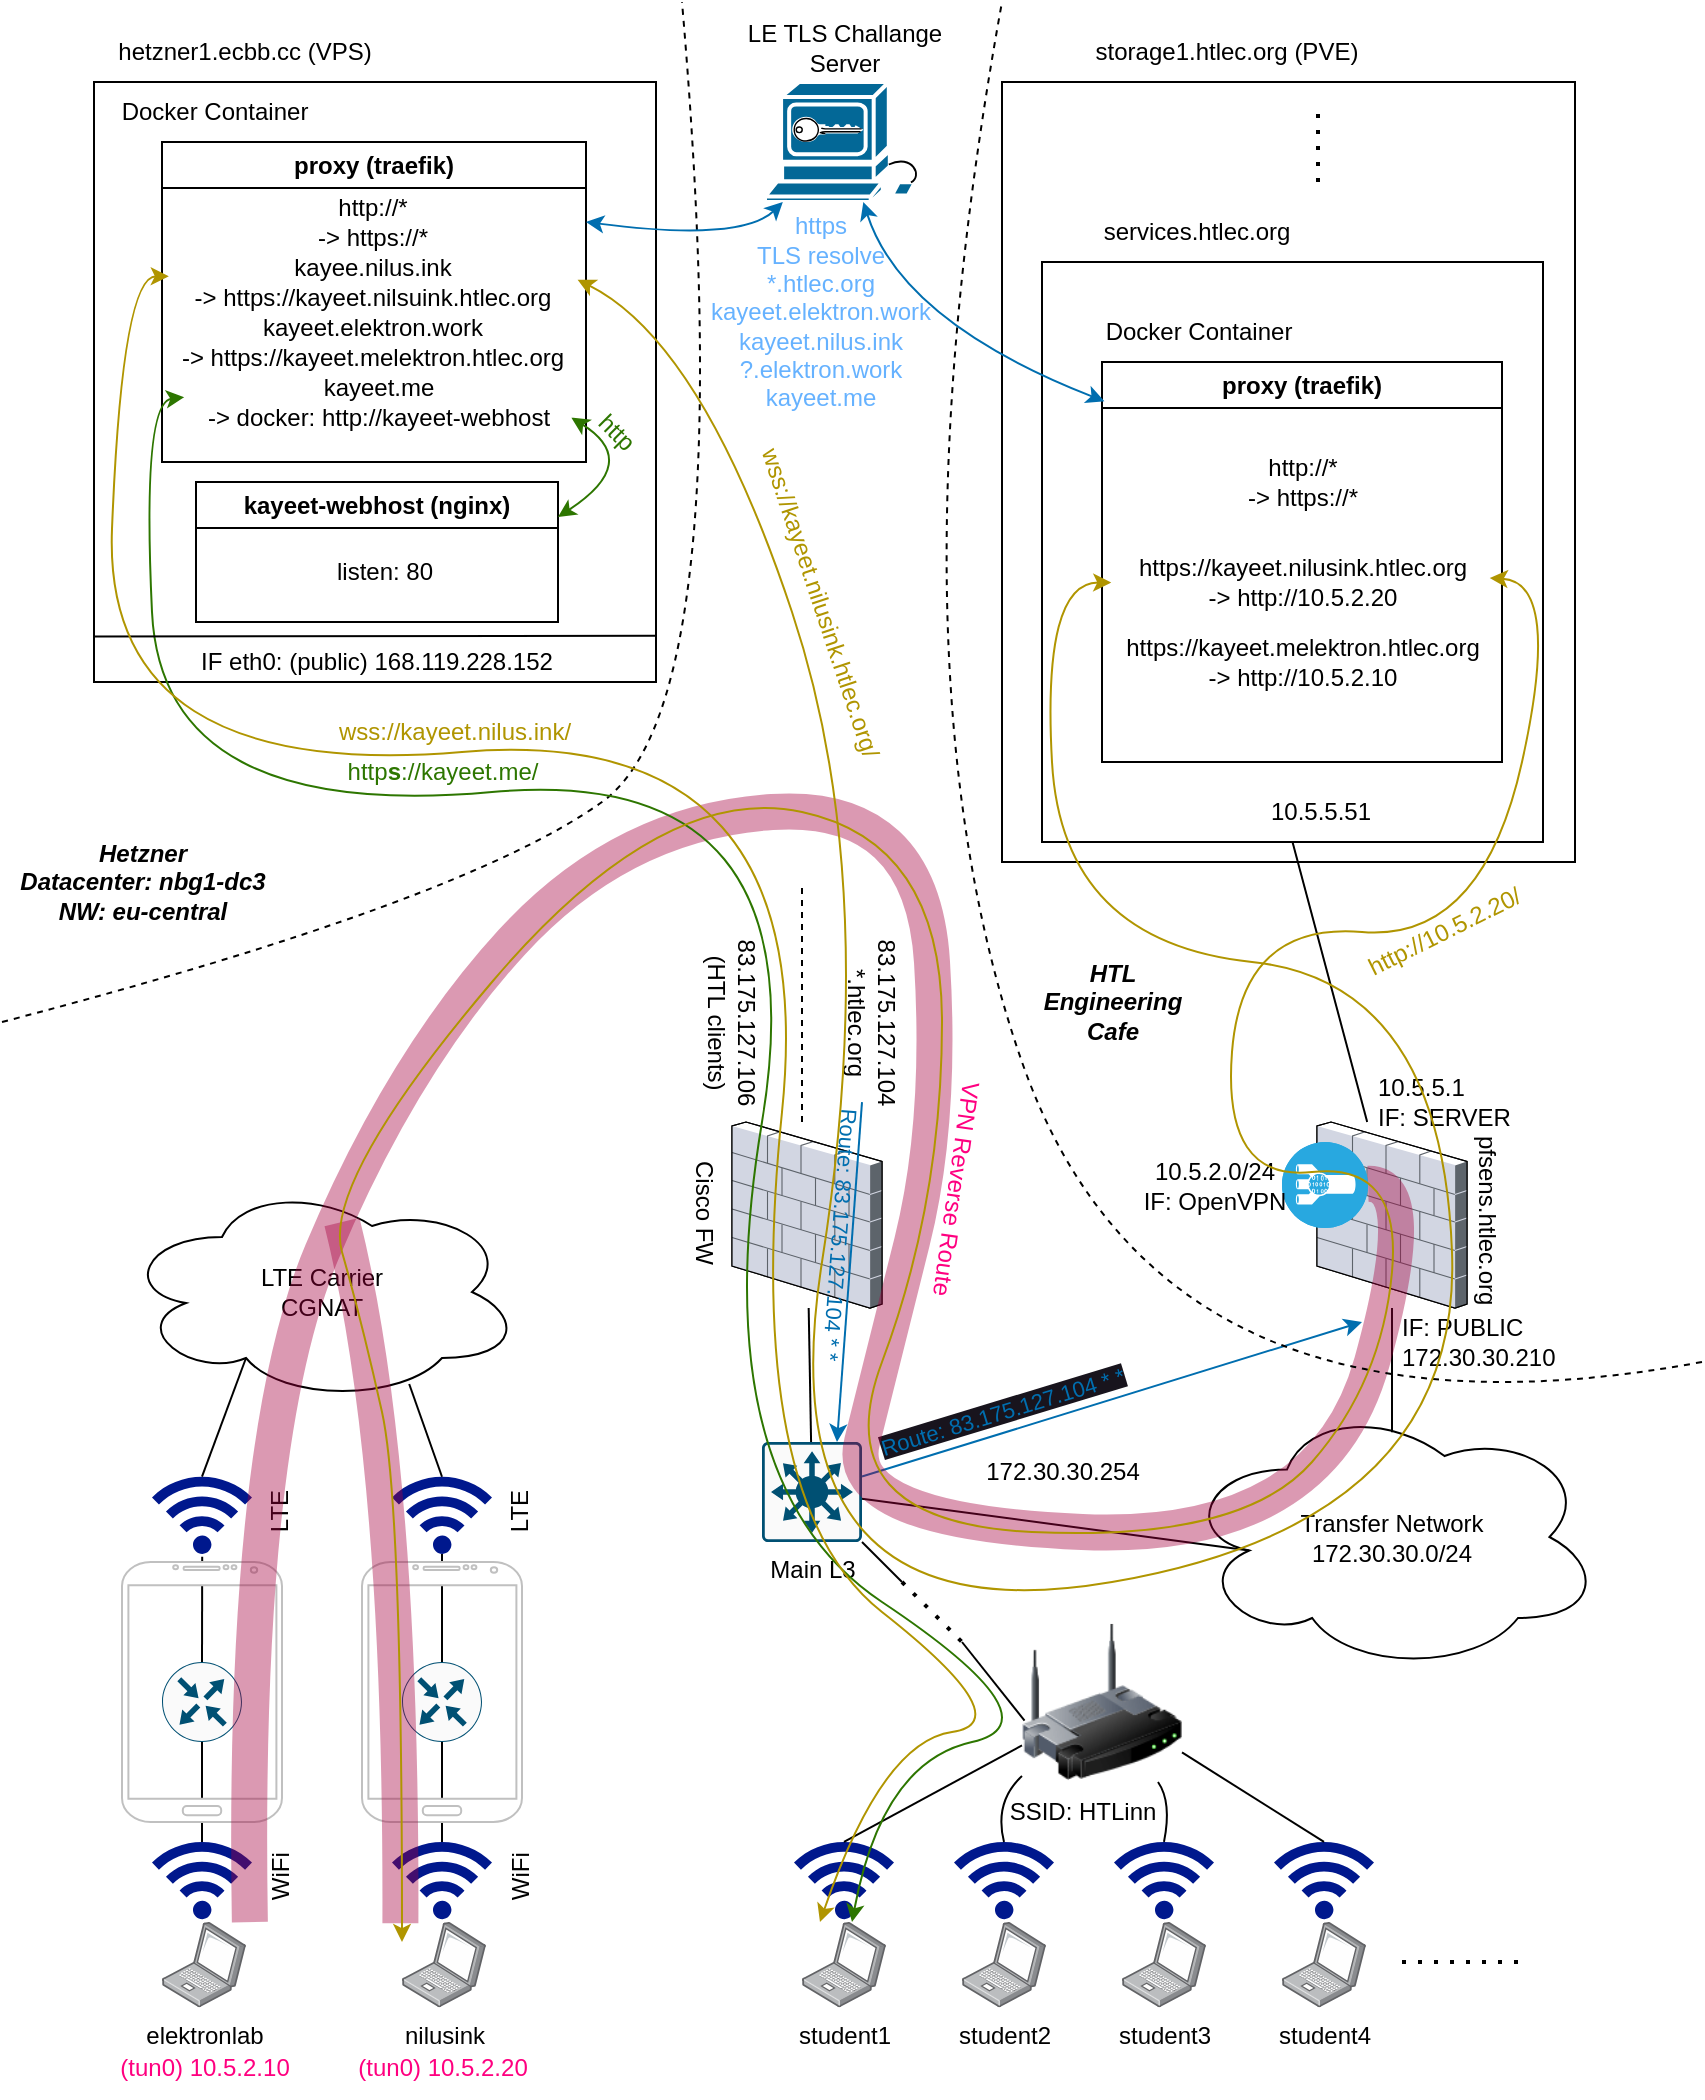 <mxfile version="24.2.5" type="device">
  <diagram name="Page-1" id="OReZ9tJOHdiUHSILIBYm">
    <mxGraphModel dx="1195" dy="729" grid="1" gridSize="10" guides="1" tooltips="1" connect="1" arrows="1" fold="1" page="1" pageScale="1" pageWidth="850" pageHeight="1100" math="0" shadow="0">
      <root>
        <mxCell id="0" />
        <mxCell id="1" parent="0" />
        <mxCell id="7sgzOivnoeWW8wCpebLW-49" value="SSID: HTLinn" style="text;html=1;align=center;verticalAlign=middle;resizable=0;points=[];autosize=1;strokeColor=none;fillColor=none;" vertex="1" parent="1">
          <mxGeometry x="490" y="890" width="100" height="30" as="geometry" />
        </mxCell>
        <mxCell id="7sgzOivnoeWW8wCpebLW-27" value="" style="endArrow=none;html=1;rounded=0;entryX=0;entryY=0.5;entryDx=0;entryDy=0;entryPerimeter=0;exitX=0.5;exitY=0;exitDx=0;exitDy=0;exitPerimeter=0;" edge="1" parent="1" source="7sgzOivnoeWW8wCpebLW-17" target="7sgzOivnoeWW8wCpebLW-23">
          <mxGeometry width="50" height="50" relative="1" as="geometry">
            <mxPoint x="120" y="820" as="sourcePoint" />
            <mxPoint x="170" y="770" as="targetPoint" />
          </mxGeometry>
        </mxCell>
        <mxCell id="7sgzOivnoeWW8wCpebLW-26" value="" style="endArrow=none;html=1;rounded=0;entryX=-0.032;entryY=0.502;entryDx=0;entryDy=0;entryPerimeter=0;exitX=0.5;exitY=0;exitDx=0;exitDy=0;exitPerimeter=0;" edge="1" parent="1" source="7sgzOivnoeWW8wCpebLW-7" target="7sgzOivnoeWW8wCpebLW-22">
          <mxGeometry width="50" height="50" relative="1" as="geometry">
            <mxPoint x="120" y="820" as="sourcePoint" />
            <mxPoint x="170" y="770" as="targetPoint" />
          </mxGeometry>
        </mxCell>
        <mxCell id="7sgzOivnoeWW8wCpebLW-1" value="elektronlab" style="image;points=[];aspect=fixed;html=1;align=center;shadow=0;dashed=0;image=img/lib/allied_telesis/computer_and_terminals/Laptop.svg;" vertex="1" parent="1">
          <mxGeometry x="80" y="960" width="42" height="42.6" as="geometry" />
        </mxCell>
        <mxCell id="7sgzOivnoeWW8wCpebLW-2" value="nilusink" style="image;points=[];aspect=fixed;html=1;align=center;shadow=0;dashed=0;image=img/lib/allied_telesis/computer_and_terminals/Laptop.svg;" vertex="1" parent="1">
          <mxGeometry x="200" y="960" width="42" height="42.6" as="geometry" />
        </mxCell>
        <mxCell id="7sgzOivnoeWW8wCpebLW-8" value="WiFi" style="sketch=0;aspect=fixed;pointerEvents=1;shadow=0;dashed=0;html=1;strokeColor=none;labelPosition=center;verticalLabelPosition=bottom;verticalAlign=top;align=center;fillColor=#00188D;shape=mxgraph.mscae.enterprise.wireless_connection;rotation=-90;" vertex="1" parent="1">
          <mxGeometry x="79" y="912.6" width="42" height="50" as="geometry" />
        </mxCell>
        <mxCell id="7sgzOivnoeWW8wCpebLW-14" value="WiFi" style="sketch=0;aspect=fixed;pointerEvents=1;shadow=0;dashed=0;html=1;strokeColor=none;labelPosition=center;verticalLabelPosition=bottom;verticalAlign=top;align=center;fillColor=#00188D;shape=mxgraph.mscae.enterprise.wireless_connection;rotation=-90;" vertex="1" parent="1">
          <mxGeometry x="199" y="912.6" width="42" height="50" as="geometry" />
        </mxCell>
        <mxCell id="7sgzOivnoeWW8wCpebLW-15" value="" style="endArrow=none;html=1;rounded=0;entryX=0.5;entryY=1;entryDx=0;entryDy=0;entryPerimeter=0;exitX=0.92;exitY=0.5;exitDx=0;exitDy=0;exitPerimeter=0;" edge="1" parent="1" source="7sgzOivnoeWW8wCpebLW-8" target="7sgzOivnoeWW8wCpebLW-7">
          <mxGeometry width="50" height="50" relative="1" as="geometry">
            <mxPoint x="170" y="950" as="sourcePoint" />
            <mxPoint x="220" y="900" as="targetPoint" />
          </mxGeometry>
        </mxCell>
        <mxCell id="7sgzOivnoeWW8wCpebLW-6" value="" style="verticalLabelPosition=bottom;verticalAlign=top;html=1;shadow=0;dashed=0;strokeWidth=1;shape=mxgraph.android.phone2;strokeColor=#c0c0c0;" vertex="1" parent="1">
          <mxGeometry x="60" y="780" width="80" height="130" as="geometry" />
        </mxCell>
        <mxCell id="7sgzOivnoeWW8wCpebLW-7" value="" style="sketch=0;points=[[0.5,0,0],[1,0.5,0],[0.5,1,0],[0,0.5,0],[0.145,0.145,0],[0.856,0.145,0],[0.855,0.856,0],[0.145,0.855,0]];verticalLabelPosition=bottom;html=1;verticalAlign=top;aspect=fixed;align=center;pointerEvents=1;shape=mxgraph.cisco19.rect;prIcon=router;fillColor=#FAFAFA;strokeColor=#005073;" vertex="1" parent="1">
          <mxGeometry x="80" y="830" width="40" height="40" as="geometry" />
        </mxCell>
        <mxCell id="7sgzOivnoeWW8wCpebLW-18" value="" style="endArrow=none;html=1;rounded=0;entryX=0.5;entryY=1;entryDx=0;entryDy=0;entryPerimeter=0;exitX=0.92;exitY=0.5;exitDx=0;exitDy=0;exitPerimeter=0;" edge="1" parent="1" source="7sgzOivnoeWW8wCpebLW-14" target="7sgzOivnoeWW8wCpebLW-17">
          <mxGeometry width="50" height="50" relative="1" as="geometry">
            <mxPoint x="140" y="920" as="sourcePoint" />
            <mxPoint x="190" y="870" as="targetPoint" />
          </mxGeometry>
        </mxCell>
        <mxCell id="7sgzOivnoeWW8wCpebLW-16" value="" style="verticalLabelPosition=bottom;verticalAlign=top;html=1;shadow=0;dashed=0;strokeWidth=1;shape=mxgraph.android.phone2;strokeColor=#c0c0c0;" vertex="1" parent="1">
          <mxGeometry x="180" y="780" width="80" height="130" as="geometry" />
        </mxCell>
        <mxCell id="7sgzOivnoeWW8wCpebLW-17" value="" style="sketch=0;points=[[0.5,0,0],[1,0.5,0],[0.5,1,0],[0,0.5,0],[0.145,0.145,0],[0.856,0.145,0],[0.855,0.856,0],[0.145,0.855,0]];verticalLabelPosition=bottom;html=1;verticalAlign=top;aspect=fixed;align=center;pointerEvents=1;shape=mxgraph.cisco19.rect;prIcon=router;fillColor=#FAFAFA;strokeColor=#005073;" vertex="1" parent="1">
          <mxGeometry x="200" y="830" width="40" height="40" as="geometry" />
        </mxCell>
        <mxCell id="7sgzOivnoeWW8wCpebLW-19" value="LTE Carrier&lt;div&gt;CGNAT&lt;/div&gt;" style="ellipse;shape=cloud;whiteSpace=wrap;html=1;" vertex="1" parent="1">
          <mxGeometry x="60" y="590" width="200" height="110" as="geometry" />
        </mxCell>
        <mxCell id="7sgzOivnoeWW8wCpebLW-22" value="LTE" style="sketch=0;aspect=fixed;pointerEvents=1;shadow=0;dashed=0;html=1;strokeColor=none;labelPosition=center;verticalLabelPosition=bottom;verticalAlign=top;align=center;fillColor=#00188D;shape=mxgraph.mscae.enterprise.wireless_connection;rotation=-90;" vertex="1" parent="1">
          <mxGeometry x="79" y="730" width="42" height="50" as="geometry" />
        </mxCell>
        <mxCell id="7sgzOivnoeWW8wCpebLW-23" value="LTE" style="sketch=0;aspect=fixed;pointerEvents=1;shadow=0;dashed=0;html=1;strokeColor=none;labelPosition=center;verticalLabelPosition=bottom;verticalAlign=top;align=center;fillColor=#00188D;shape=mxgraph.mscae.enterprise.wireless_connection;rotation=-90;" vertex="1" parent="1">
          <mxGeometry x="199" y="730" width="42" height="50" as="geometry" />
        </mxCell>
        <mxCell id="7sgzOivnoeWW8wCpebLW-24" value="" style="endArrow=none;html=1;rounded=0;exitX=0.92;exitY=0.5;exitDx=0;exitDy=0;exitPerimeter=0;entryX=0.31;entryY=0.8;entryDx=0;entryDy=0;entryPerimeter=0;" edge="1" parent="1" source="7sgzOivnoeWW8wCpebLW-22" target="7sgzOivnoeWW8wCpebLW-19">
          <mxGeometry width="50" height="50" relative="1" as="geometry">
            <mxPoint x="150" y="680" as="sourcePoint" />
            <mxPoint x="200" y="630" as="targetPoint" />
          </mxGeometry>
        </mxCell>
        <mxCell id="7sgzOivnoeWW8wCpebLW-25" value="" style="endArrow=none;html=1;rounded=0;entryX=0.92;entryY=0.5;entryDx=0;entryDy=0;entryPerimeter=0;exitX=0.718;exitY=0.918;exitDx=0;exitDy=0;exitPerimeter=0;" edge="1" parent="1" source="7sgzOivnoeWW8wCpebLW-19" target="7sgzOivnoeWW8wCpebLW-23">
          <mxGeometry width="50" height="50" relative="1" as="geometry">
            <mxPoint x="150" y="680" as="sourcePoint" />
            <mxPoint x="200" y="630" as="targetPoint" />
          </mxGeometry>
        </mxCell>
        <mxCell id="7sgzOivnoeWW8wCpebLW-28" value="student1" style="image;points=[];aspect=fixed;html=1;align=center;shadow=0;dashed=0;image=img/lib/allied_telesis/computer_and_terminals/Laptop.svg;" vertex="1" parent="1">
          <mxGeometry x="400" y="960" width="42" height="42.6" as="geometry" />
        </mxCell>
        <mxCell id="7sgzOivnoeWW8wCpebLW-29" value="student2" style="image;points=[];aspect=fixed;html=1;align=center;shadow=0;dashed=0;image=img/lib/allied_telesis/computer_and_terminals/Laptop.svg;" vertex="1" parent="1">
          <mxGeometry x="480" y="960" width="42" height="42.6" as="geometry" />
        </mxCell>
        <mxCell id="7sgzOivnoeWW8wCpebLW-30" value="student3" style="image;points=[];aspect=fixed;html=1;align=center;shadow=0;dashed=0;image=img/lib/allied_telesis/computer_and_terminals/Laptop.svg;" vertex="1" parent="1">
          <mxGeometry x="560" y="960" width="42" height="42.6" as="geometry" />
        </mxCell>
        <mxCell id="7sgzOivnoeWW8wCpebLW-31" value="student4" style="image;points=[];aspect=fixed;html=1;align=center;shadow=0;dashed=0;image=img/lib/allied_telesis/computer_and_terminals/Laptop.svg;" vertex="1" parent="1">
          <mxGeometry x="640" y="960" width="42" height="42.6" as="geometry" />
        </mxCell>
        <mxCell id="7sgzOivnoeWW8wCpebLW-32" value="" style="endArrow=none;dashed=1;html=1;dashPattern=1 3;strokeWidth=2;rounded=0;" edge="1" parent="1">
          <mxGeometry width="50" height="50" relative="1" as="geometry">
            <mxPoint x="700" y="980" as="sourcePoint" />
            <mxPoint x="760" y="980" as="targetPoint" />
          </mxGeometry>
        </mxCell>
        <mxCell id="7sgzOivnoeWW8wCpebLW-34" value="Main L3" style="sketch=0;points=[[0.015,0.015,0],[0.985,0.015,0],[0.985,0.985,0],[0.015,0.985,0],[0.25,0,0],[0.5,0,0],[0.75,0,0],[1,0.25,0],[1,0.5,0],[1,0.75,0],[0.75,1,0],[0.5,1,0],[0.25,1,0],[0,0.75,0],[0,0.5,0],[0,0.25,0]];verticalLabelPosition=bottom;html=1;verticalAlign=top;aspect=fixed;align=center;pointerEvents=1;shape=mxgraph.cisco19.rect;prIcon=l3_switch;fillColor=#FAFAFA;strokeColor=#005073;" vertex="1" parent="1">
          <mxGeometry x="380" y="720" width="50" height="50" as="geometry" />
        </mxCell>
        <mxCell id="7sgzOivnoeWW8wCpebLW-36" value="" style="image;html=1;image=img/lib/clip_art/networking/Wireless_Router_128x128.png" vertex="1" parent="1">
          <mxGeometry x="510" y="810" width="80" height="80" as="geometry" />
        </mxCell>
        <mxCell id="7sgzOivnoeWW8wCpebLW-40" value="" style="sketch=0;aspect=fixed;pointerEvents=1;shadow=0;dashed=0;html=1;strokeColor=none;labelPosition=center;verticalLabelPosition=bottom;verticalAlign=top;align=center;fillColor=#00188D;shape=mxgraph.mscae.enterprise.wireless_connection;rotation=-90;" vertex="1" parent="1">
          <mxGeometry x="400" y="912.6" width="42" height="50" as="geometry" />
        </mxCell>
        <mxCell id="7sgzOivnoeWW8wCpebLW-41" value="" style="sketch=0;aspect=fixed;pointerEvents=1;shadow=0;dashed=0;html=1;strokeColor=none;labelPosition=center;verticalLabelPosition=bottom;verticalAlign=top;align=center;fillColor=#00188D;shape=mxgraph.mscae.enterprise.wireless_connection;rotation=-90;" vertex="1" parent="1">
          <mxGeometry x="480" y="912.6" width="42" height="50" as="geometry" />
        </mxCell>
        <mxCell id="7sgzOivnoeWW8wCpebLW-42" value="" style="sketch=0;aspect=fixed;pointerEvents=1;shadow=0;dashed=0;html=1;strokeColor=none;labelPosition=center;verticalLabelPosition=bottom;verticalAlign=top;align=center;fillColor=#00188D;shape=mxgraph.mscae.enterprise.wireless_connection;rotation=-90;" vertex="1" parent="1">
          <mxGeometry x="560" y="912.6" width="42" height="50" as="geometry" />
        </mxCell>
        <mxCell id="7sgzOivnoeWW8wCpebLW-43" value="" style="sketch=0;aspect=fixed;pointerEvents=1;shadow=0;dashed=0;html=1;strokeColor=none;labelPosition=center;verticalLabelPosition=bottom;verticalAlign=top;align=center;fillColor=#00188D;shape=mxgraph.mscae.enterprise.wireless_connection;rotation=-90;" vertex="1" parent="1">
          <mxGeometry x="640" y="912.6" width="42" height="50" as="geometry" />
        </mxCell>
        <mxCell id="7sgzOivnoeWW8wCpebLW-45" value="" style="endArrow=none;html=1;rounded=0;exitX=0.92;exitY=0.5;exitDx=0;exitDy=0;exitPerimeter=0;" edge="1" parent="1" source="7sgzOivnoeWW8wCpebLW-40" target="7sgzOivnoeWW8wCpebLW-36">
          <mxGeometry width="50" height="50" relative="1" as="geometry">
            <mxPoint x="510" y="930" as="sourcePoint" />
            <mxPoint x="560" y="880" as="targetPoint" />
          </mxGeometry>
        </mxCell>
        <mxCell id="7sgzOivnoeWW8wCpebLW-46" value="" style="endArrow=none;html=1;rounded=0;exitX=0.92;exitY=0.5;exitDx=0;exitDy=0;exitPerimeter=0;curved=1;" edge="1" parent="1" source="7sgzOivnoeWW8wCpebLW-41" target="7sgzOivnoeWW8wCpebLW-36">
          <mxGeometry width="50" height="50" relative="1" as="geometry">
            <mxPoint x="510" y="930" as="sourcePoint" />
            <mxPoint x="560" y="880" as="targetPoint" />
            <Array as="points">
              <mxPoint x="496" y="900" />
            </Array>
          </mxGeometry>
        </mxCell>
        <mxCell id="7sgzOivnoeWW8wCpebLW-47" value="" style="endArrow=none;html=1;rounded=0;exitX=0.92;exitY=0.5;exitDx=0;exitDy=0;exitPerimeter=0;curved=1;" edge="1" parent="1" source="7sgzOivnoeWW8wCpebLW-42" target="7sgzOivnoeWW8wCpebLW-36">
          <mxGeometry width="50" height="50" relative="1" as="geometry">
            <mxPoint x="510" y="930" as="sourcePoint" />
            <mxPoint x="560" y="880" as="targetPoint" />
            <Array as="points">
              <mxPoint x="585" y="900" />
            </Array>
          </mxGeometry>
        </mxCell>
        <mxCell id="7sgzOivnoeWW8wCpebLW-48" value="" style="endArrow=none;html=1;rounded=0;exitX=0.92;exitY=0.5;exitDx=0;exitDy=0;exitPerimeter=0;" edge="1" parent="1" source="7sgzOivnoeWW8wCpebLW-43" target="7sgzOivnoeWW8wCpebLW-36">
          <mxGeometry width="50" height="50" relative="1" as="geometry">
            <mxPoint x="510" y="930" as="sourcePoint" />
            <mxPoint x="560" y="880" as="targetPoint" />
          </mxGeometry>
        </mxCell>
        <mxCell id="7sgzOivnoeWW8wCpebLW-51" value="" style="verticalLabelPosition=bottom;sketch=0;aspect=fixed;html=1;verticalAlign=top;strokeColor=none;align=center;outlineConnect=0;shape=mxgraph.citrix.firewall;" vertex="1" parent="1">
          <mxGeometry x="365" y="560" width="75" height="93" as="geometry" />
        </mxCell>
        <mxCell id="7sgzOivnoeWW8wCpebLW-52" value="Transfer Network&lt;div&gt;172.30.30.0/24&lt;/div&gt;" style="ellipse;shape=cloud;whiteSpace=wrap;html=1;" vertex="1" parent="1">
          <mxGeometry x="590" y="700" width="210" height="135" as="geometry" />
        </mxCell>
        <mxCell id="7sgzOivnoeWW8wCpebLW-56" value="" style="endArrow=none;html=1;rounded=0;" edge="1" parent="1" source="7sgzOivnoeWW8wCpebLW-51" target="7sgzOivnoeWW8wCpebLW-34">
          <mxGeometry width="50" height="50" relative="1" as="geometry">
            <mxPoint x="430" y="800" as="sourcePoint" />
            <mxPoint x="480" y="750" as="targetPoint" />
          </mxGeometry>
        </mxCell>
        <mxCell id="7sgzOivnoeWW8wCpebLW-57" value="" style="endArrow=none;html=1;rounded=0;exitX=0.16;exitY=0.55;exitDx=0;exitDy=0;exitPerimeter=0;" edge="1" parent="1" source="7sgzOivnoeWW8wCpebLW-52" target="7sgzOivnoeWW8wCpebLW-34">
          <mxGeometry width="50" height="50" relative="1" as="geometry">
            <mxPoint x="430" y="800" as="sourcePoint" />
            <mxPoint x="480" y="750" as="targetPoint" />
          </mxGeometry>
        </mxCell>
        <mxCell id="7sgzOivnoeWW8wCpebLW-58" value="pfsens.htlec.org" style="verticalLabelPosition=middle;sketch=0;aspect=fixed;html=1;verticalAlign=top;strokeColor=none;align=left;outlineConnect=0;shape=mxgraph.citrix.firewall;labelPosition=right;textDirection=vertical-rl;" vertex="1" parent="1">
          <mxGeometry x="657.5" y="560" width="75" height="93" as="geometry" />
        </mxCell>
        <mxCell id="7sgzOivnoeWW8wCpebLW-59" value="" style="endArrow=none;html=1;rounded=0;exitX=0.5;exitY=0.112;exitDx=0;exitDy=0;exitPerimeter=0;" edge="1" parent="1" source="7sgzOivnoeWW8wCpebLW-52" target="7sgzOivnoeWW8wCpebLW-58">
          <mxGeometry width="50" height="50" relative="1" as="geometry">
            <mxPoint x="540" y="680" as="sourcePoint" />
            <mxPoint x="590" y="630" as="targetPoint" />
          </mxGeometry>
        </mxCell>
        <mxCell id="7sgzOivnoeWW8wCpebLW-61" value="172.30.30.254" style="text;html=1;align=center;verticalAlign=middle;resizable=0;points=[];autosize=1;strokeColor=none;fillColor=none;" vertex="1" parent="1">
          <mxGeometry x="480" y="720" width="100" height="30" as="geometry" />
        </mxCell>
        <mxCell id="7sgzOivnoeWW8wCpebLW-62" value="" style="endArrow=none;html=1;rounded=0;" edge="1" parent="1" target="7sgzOivnoeWW8wCpebLW-34">
          <mxGeometry width="50" height="50" relative="1" as="geometry">
            <mxPoint x="450" y="790" as="sourcePoint" />
            <mxPoint x="570" y="690" as="targetPoint" />
          </mxGeometry>
        </mxCell>
        <mxCell id="7sgzOivnoeWW8wCpebLW-63" value="" style="endArrow=none;dashed=1;html=1;dashPattern=1 3;strokeWidth=2;rounded=0;" edge="1" parent="1">
          <mxGeometry width="50" height="50" relative="1" as="geometry">
            <mxPoint x="450" y="790" as="sourcePoint" />
            <mxPoint x="480" y="820" as="targetPoint" />
          </mxGeometry>
        </mxCell>
        <mxCell id="7sgzOivnoeWW8wCpebLW-64" value="" style="endArrow=none;html=1;rounded=0;exitX=0.016;exitY=0.616;exitDx=0;exitDy=0;exitPerimeter=0;" edge="1" parent="1" source="7sgzOivnoeWW8wCpebLW-36">
          <mxGeometry width="50" height="50" relative="1" as="geometry">
            <mxPoint x="500" y="810" as="sourcePoint" />
            <mxPoint x="480" y="820" as="targetPoint" />
          </mxGeometry>
        </mxCell>
        <mxCell id="7sgzOivnoeWW8wCpebLW-66" value="Cisco FW" style="text;html=1;align=center;verticalAlign=middle;resizable=0;points=[];autosize=1;strokeColor=none;fillColor=none;rotation=90;" vertex="1" parent="1">
          <mxGeometry x="311" y="590" width="80" height="30" as="geometry" />
        </mxCell>
        <mxCell id="7sgzOivnoeWW8wCpebLW-67" value="83.175.127.106&lt;div&gt;(HTL clients)&lt;/div&gt;" style="text;html=1;align=center;verticalAlign=middle;resizable=0;points=[];autosize=1;strokeColor=none;fillColor=none;rotation=90;" vertex="1" parent="1">
          <mxGeometry x="310" y="490" width="110" height="40" as="geometry" />
        </mxCell>
        <mxCell id="7sgzOivnoeWW8wCpebLW-69" value="&lt;span style=&quot;text-align: left; text-wrap: wrap;&quot;&gt;83.175.127.104&lt;/span&gt;&lt;div&gt;&lt;span style=&quot;text-align: left; text-wrap: wrap;&quot;&gt;*.htlec.org&lt;/span&gt;&lt;/div&gt;" style="text;html=1;align=center;verticalAlign=middle;resizable=0;points=[];autosize=1;strokeColor=none;fillColor=none;rotation=90;" vertex="1" parent="1">
          <mxGeometry x="380" y="490" width="110" height="40" as="geometry" />
        </mxCell>
        <mxCell id="7sgzOivnoeWW8wCpebLW-72" value="&lt;span style=&quot;font-size: 11px; background-color: rgb(24, 20, 29);&quot;&gt;Route: 83.175.127.104 * *&lt;/span&gt;" style="text;html=1;align=center;verticalAlign=middle;resizable=0;points=[];autosize=1;strokeColor=none;fillColor=none;rotation=-16.9;fontColor=#006eaf;" vertex="1" parent="1">
          <mxGeometry x="425" y="690" width="150" height="30" as="geometry" />
        </mxCell>
        <mxCell id="7sgzOivnoeWW8wCpebLW-71" value="" style="endArrow=classic;html=1;rounded=0;fillColor=#1ba1e2;strokeColor=#006EAF;" edge="1" parent="1" source="7sgzOivnoeWW8wCpebLW-34">
          <mxGeometry width="50" height="50" relative="1" as="geometry">
            <mxPoint x="470" y="700" as="sourcePoint" />
            <mxPoint x="680" y="660" as="targetPoint" />
          </mxGeometry>
        </mxCell>
        <mxCell id="7sgzOivnoeWW8wCpebLW-73" value="" style="endArrow=classic;html=1;rounded=0;exitX=0.864;exitY=0.625;exitDx=0;exitDy=0;exitPerimeter=0;entryX=0.75;entryY=0;entryDx=0;entryDy=0;entryPerimeter=0;fillColor=#1ba1e2;strokeColor=#006EAF;" edge="1" parent="1" source="7sgzOivnoeWW8wCpebLW-69" target="7sgzOivnoeWW8wCpebLW-34">
          <mxGeometry width="50" height="50" relative="1" as="geometry">
            <mxPoint x="490" y="650" as="sourcePoint" />
            <mxPoint x="540" y="600" as="targetPoint" />
          </mxGeometry>
        </mxCell>
        <mxCell id="7sgzOivnoeWW8wCpebLW-74" value="&lt;span style=&quot;font-size: 11px;&quot;&gt;Route: 83.175.127.104 * *&lt;/span&gt;" style="text;html=1;align=center;verticalAlign=middle;resizable=0;points=[];autosize=1;strokeColor=none;fillColor=none;rotation=94.3;fontColor=#006eaf;labelBackgroundColor=none;" vertex="1" parent="1">
          <mxGeometry x="344" y="601" width="150" height="30" as="geometry" />
        </mxCell>
        <mxCell id="7sgzOivnoeWW8wCpebLW-77" value="" style="rounded=0;whiteSpace=wrap;html=1;" vertex="1" parent="1">
          <mxGeometry x="500" y="40" width="286.5" height="390" as="geometry" />
        </mxCell>
        <mxCell id="7sgzOivnoeWW8wCpebLW-78" value="" style="rounded=0;whiteSpace=wrap;html=1;" vertex="1" parent="1">
          <mxGeometry x="520" y="130" width="250.5" height="290" as="geometry" />
        </mxCell>
        <mxCell id="7sgzOivnoeWW8wCpebLW-79" value="" style="fillColor=#28A8E0;verticalLabelPosition=bottom;sketch=0;html=1;strokeColor=#ffffff;verticalAlign=top;align=center;points=[[0.145,0.145,0],[0.5,0,0],[0.855,0.145,0],[1,0.5,0],[0.855,0.855,0],[0.5,1,0],[0.145,0.855,0],[0,0.5,0]];pointerEvents=1;shape=mxgraph.cisco_safe.compositeIcon;bgIcon=ellipse;resIcon=mxgraph.cisco_safe.capability.vpn_concentrator;" vertex="1" parent="1">
          <mxGeometry x="640" y="570" width="43" height="43" as="geometry" />
        </mxCell>
        <mxCell id="7sgzOivnoeWW8wCpebLW-81" value="" style="endArrow=none;dashed=1;html=1;dashPattern=1 3;strokeWidth=2;rounded=0;" edge="1" parent="1">
          <mxGeometry width="50" height="50" relative="1" as="geometry">
            <mxPoint x="658" y="90" as="sourcePoint" />
            <mxPoint x="658" y="50" as="targetPoint" />
          </mxGeometry>
        </mxCell>
        <mxCell id="7sgzOivnoeWW8wCpebLW-82" value="storage1.htlec.org (PVE)" style="text;html=1;align=center;verticalAlign=middle;resizable=0;points=[];autosize=1;strokeColor=none;fillColor=none;" vertex="1" parent="1">
          <mxGeometry x="536.5" y="10" width="150" height="30" as="geometry" />
        </mxCell>
        <mxCell id="7sgzOivnoeWW8wCpebLW-83" value="services.htlec.org" style="text;html=1;align=center;verticalAlign=middle;resizable=0;points=[];autosize=1;strokeColor=none;fillColor=none;" vertex="1" parent="1">
          <mxGeometry x="536.5" y="100" width="120" height="30" as="geometry" />
        </mxCell>
        <mxCell id="7sgzOivnoeWW8wCpebLW-84" value="proxy (traefik)" style="swimlane;whiteSpace=wrap;html=1;" vertex="1" parent="1">
          <mxGeometry x="550" y="180" width="200" height="200" as="geometry">
            <mxRectangle x="567.5" y="230" width="110" height="30" as="alternateBounds" />
          </mxGeometry>
        </mxCell>
        <mxCell id="7sgzOivnoeWW8wCpebLW-85" value="Docker Container" style="text;html=1;align=center;verticalAlign=middle;resizable=0;points=[];autosize=1;strokeColor=none;fillColor=none;" vertex="1" parent="1">
          <mxGeometry x="537.5" y="150" width="120" height="30" as="geometry" />
        </mxCell>
        <mxCell id="7sgzOivnoeWW8wCpebLW-86" value="" style="endArrow=none;html=1;rounded=0;entryX=0.5;entryY=1;entryDx=0;entryDy=0;" edge="1" parent="1" source="7sgzOivnoeWW8wCpebLW-58" target="7sgzOivnoeWW8wCpebLW-78">
          <mxGeometry width="50" height="50" relative="1" as="geometry">
            <mxPoint x="630" y="440" as="sourcePoint" />
            <mxPoint x="680" y="390" as="targetPoint" />
          </mxGeometry>
        </mxCell>
        <mxCell id="7sgzOivnoeWW8wCpebLW-87" value="10.5.5.51" style="text;html=1;align=center;verticalAlign=middle;resizable=0;points=[];autosize=1;strokeColor=none;fillColor=none;" vertex="1" parent="1">
          <mxGeometry x="624.25" y="390" width="70" height="30" as="geometry" />
        </mxCell>
        <mxCell id="7sgzOivnoeWW8wCpebLW-88" value="10.5.2.0/24&lt;div&gt;IF: OpenVPN&lt;/div&gt;" style="text;html=1;align=center;verticalAlign=middle;resizable=0;points=[];autosize=1;strokeColor=none;fillColor=none;" vertex="1" parent="1">
          <mxGeometry x="561" y="571.5" width="90" height="40" as="geometry" />
        </mxCell>
        <mxCell id="7sgzOivnoeWW8wCpebLW-89" value="IF: PUBLIC&lt;div&gt;172.30.30.210&lt;/div&gt;" style="text;html=1;align=left;verticalAlign=middle;resizable=0;points=[];autosize=1;strokeColor=none;fillColor=none;" vertex="1" parent="1">
          <mxGeometry x="697.5" y="650" width="100" height="40" as="geometry" />
        </mxCell>
        <mxCell id="7sgzOivnoeWW8wCpebLW-90" value="&lt;div&gt;10.5.5.1&lt;/div&gt;IF: SERVER" style="text;html=1;align=left;verticalAlign=middle;resizable=0;points=[];autosize=1;strokeColor=none;fillColor=none;" vertex="1" parent="1">
          <mxGeometry x="686" y="530" width="90" height="40" as="geometry" />
        </mxCell>
        <mxCell id="7sgzOivnoeWW8wCpebLW-91" value="" style="rounded=0;whiteSpace=wrap;html=1;" vertex="1" parent="1">
          <mxGeometry x="46" y="40" width="281" height="300" as="geometry" />
        </mxCell>
        <mxCell id="7sgzOivnoeWW8wCpebLW-92" value="hetzner1.ecbb.cc (VPS)" style="text;html=1;align=center;verticalAlign=middle;resizable=0;points=[];autosize=1;strokeColor=none;fillColor=none;" vertex="1" parent="1">
          <mxGeometry x="46" y="10" width="150" height="30" as="geometry" />
        </mxCell>
        <mxCell id="7sgzOivnoeWW8wCpebLW-93" value="proxy (traefik)" style="swimlane;whiteSpace=wrap;html=1;" vertex="1" parent="1">
          <mxGeometry x="80" y="70" width="212" height="160" as="geometry">
            <mxRectangle x="567.5" y="230" width="110" height="30" as="alternateBounds" />
          </mxGeometry>
        </mxCell>
        <mxCell id="7sgzOivnoeWW8wCpebLW-97" value="kayeet.elektron.work&lt;div&gt;-&amp;gt; https://kayeet.melektron.htlec.org&lt;/div&gt;" style="text;html=1;align=center;verticalAlign=middle;resizable=0;points=[];autosize=1;strokeColor=none;fillColor=none;" vertex="1" parent="7sgzOivnoeWW8wCpebLW-93">
          <mxGeometry y="80" width="210" height="40" as="geometry" />
        </mxCell>
        <mxCell id="7sgzOivnoeWW8wCpebLW-96" value="kayee.nilus.ink&lt;div&gt;-&amp;gt; https://kayeet.nilsuink.htlec.org&lt;/div&gt;" style="text;html=1;align=center;verticalAlign=middle;resizable=0;points=[];autosize=1;strokeColor=none;fillColor=none;" vertex="1" parent="7sgzOivnoeWW8wCpebLW-93">
          <mxGeometry x="5" y="50" width="200" height="40" as="geometry" />
        </mxCell>
        <mxCell id="7sgzOivnoeWW8wCpebLW-102" value="http://*&lt;div&gt;-&amp;gt; https://*&lt;/div&gt;" style="text;html=1;align=center;verticalAlign=middle;resizable=0;points=[];autosize=1;strokeColor=none;fillColor=none;" vertex="1" parent="7sgzOivnoeWW8wCpebLW-93">
          <mxGeometry x="65" y="20" width="80" height="40" as="geometry" />
        </mxCell>
        <mxCell id="7sgzOivnoeWW8wCpebLW-94" value="Docker Container" style="text;html=1;align=center;verticalAlign=middle;resizable=0;points=[];autosize=1;strokeColor=none;fillColor=none;" vertex="1" parent="1">
          <mxGeometry x="46" y="40" width="120" height="30" as="geometry" />
        </mxCell>
        <mxCell id="7sgzOivnoeWW8wCpebLW-98" value="https://kayeet.nilusink.htlec.org&lt;div&gt;-&amp;gt; http://10.5.2.20&lt;/div&gt;" style="text;html=1;align=center;verticalAlign=middle;resizable=0;points=[];autosize=1;strokeColor=none;fillColor=none;" vertex="1" parent="1">
          <mxGeometry x="555" y="270" width="190" height="40" as="geometry" />
        </mxCell>
        <mxCell id="7sgzOivnoeWW8wCpebLW-99" value="https://kayeet.melektron.htlec.org&lt;div&gt;-&amp;gt; http://10.5.2.10&lt;/div&gt;" style="text;html=1;align=center;verticalAlign=middle;resizable=0;points=[];autosize=1;strokeColor=none;fillColor=none;" vertex="1" parent="1">
          <mxGeometry x="550" y="310" width="200" height="40" as="geometry" />
        </mxCell>
        <mxCell id="7sgzOivnoeWW8wCpebLW-100" value="http://*&lt;div&gt;-&amp;gt; https://*&lt;/div&gt;" style="text;html=1;align=center;verticalAlign=middle;resizable=0;points=[];autosize=1;strokeColor=none;fillColor=none;" vertex="1" parent="1">
          <mxGeometry x="610" y="220" width="80" height="40" as="geometry" />
        </mxCell>
        <mxCell id="7sgzOivnoeWW8wCpebLW-103" value="" style="endArrow=none;html=1;rounded=0;curved=1;strokeWidth=18;opacity=40;fillColor=#d80073;strokeColor=#A50040;exitX=1.046;exitY=0.001;exitDx=0;exitDy=0;exitPerimeter=0;" edge="1" parent="1" source="7sgzOivnoeWW8wCpebLW-1" target="7sgzOivnoeWW8wCpebLW-79">
          <mxGeometry width="50" height="50" relative="1" as="geometry">
            <mxPoint x="140" y="980" as="sourcePoint" />
            <mxPoint x="200" y="566.5" as="targetPoint" />
            <Array as="points">
              <mxPoint x="120" y="720" />
              <mxPoint x="200" y="530" />
              <mxPoint x="310" y="410" />
              <mxPoint x="460" y="400" />
              <mxPoint x="470" y="560" />
              <mxPoint x="440" y="680" />
              <mxPoint x="420" y="760" />
              <mxPoint x="660" y="770" />
              <mxPoint x="710" y="590" />
            </Array>
          </mxGeometry>
        </mxCell>
        <mxCell id="7sgzOivnoeWW8wCpebLW-104" value="" style="endArrow=none;dashed=1;html=1;rounded=0;" edge="1" parent="1">
          <mxGeometry width="50" height="50" relative="1" as="geometry">
            <mxPoint x="400" y="560" as="sourcePoint" />
            <mxPoint x="400" y="440" as="targetPoint" />
          </mxGeometry>
        </mxCell>
        <mxCell id="7sgzOivnoeWW8wCpebLW-106" value="VPN Reverse Route" style="text;html=1;align=center;verticalAlign=middle;resizable=0;points=[];autosize=1;strokeColor=none;fillColor=none;fontColor=#FF0080;rotation=98;" vertex="1" parent="1">
          <mxGeometry x="412" y="578" width="130" height="30" as="geometry" />
        </mxCell>
        <mxCell id="7sgzOivnoeWW8wCpebLW-108" value="" style="endArrow=none;html=1;rounded=0;strokeWidth=18;fillColor=#d80073;strokeColor=#A50040;opacity=40;exitX=-0.019;exitY=0.014;exitDx=0;exitDy=0;exitPerimeter=0;curved=1;" edge="1" parent="1" source="7sgzOivnoeWW8wCpebLW-2">
          <mxGeometry width="50" height="50" relative="1" as="geometry">
            <mxPoint x="280" y="730" as="sourcePoint" />
            <mxPoint x="170" y="610" as="targetPoint" />
            <Array as="points">
              <mxPoint x="200" y="730" />
            </Array>
          </mxGeometry>
        </mxCell>
        <mxCell id="7sgzOivnoeWW8wCpebLW-109" value="(tun0) 10.5.2.10" style="text;html=1;align=center;verticalAlign=middle;resizable=0;points=[];autosize=1;strokeColor=none;fillColor=none;fontColor=#FF0080;" vertex="1" parent="1">
          <mxGeometry x="46" y="1018" width="110" height="30" as="geometry" />
        </mxCell>
        <mxCell id="7sgzOivnoeWW8wCpebLW-110" value="(tun0) 10.5.2.20" style="text;html=1;align=center;verticalAlign=middle;resizable=0;points=[];autosize=1;strokeColor=none;fillColor=none;fontColor=#FF0080;" vertex="1" parent="1">
          <mxGeometry x="164.5" y="1018" width="110" height="30" as="geometry" />
        </mxCell>
        <mxCell id="7sgzOivnoeWW8wCpebLW-111" value="" style="endArrow=none;dashed=1;html=1;rounded=0;curved=1;" edge="1" parent="1">
          <mxGeometry width="50" height="50" relative="1" as="geometry">
            <mxPoint x="850" y="680" as="sourcePoint" />
            <mxPoint x="500" as="targetPoint" />
            <Array as="points">
              <mxPoint x="580" y="730" />
              <mxPoint x="440" y="330" />
            </Array>
          </mxGeometry>
        </mxCell>
        <mxCell id="7sgzOivnoeWW8wCpebLW-112" value="IF eth0: (public) 168.119.228.152" style="text;html=1;align=center;verticalAlign=middle;resizable=0;points=[];autosize=1;strokeColor=none;fillColor=none;" vertex="1" parent="1">
          <mxGeometry x="86.5" y="315" width="200" height="30" as="geometry" />
        </mxCell>
        <mxCell id="7sgzOivnoeWW8wCpebLW-113" value="HTL&lt;div&gt;Engineering&lt;/div&gt;&lt;div&gt;Cafe&lt;/div&gt;" style="text;html=1;align=center;verticalAlign=middle;resizable=0;points=[];autosize=1;strokeColor=none;fillColor=none;fontStyle=3;" vertex="1" parent="1">
          <mxGeometry x="510" y="470" width="90" height="60" as="geometry" />
        </mxCell>
        <mxCell id="7sgzOivnoeWW8wCpebLW-114" value="Hetzner&lt;div&gt;Datacenter:&amp;nbsp;&lt;span style=&quot;background-color: initial;&quot;&gt;nbg1-dc3&lt;/span&gt;&lt;/div&gt;&lt;div&gt;&lt;span style=&quot;background-color: initial;&quot;&gt;NW: eu-central&lt;/span&gt;&lt;/div&gt;" style="text;html=1;align=center;verticalAlign=middle;resizable=0;points=[];autosize=1;strokeColor=none;fillColor=none;fontStyle=3" vertex="1" parent="1">
          <mxGeometry y="410" width="140" height="60" as="geometry" />
        </mxCell>
        <mxCell id="7sgzOivnoeWW8wCpebLW-115" value="" style="endArrow=none;dashed=1;html=1;rounded=0;curved=1;" edge="1" parent="1">
          <mxGeometry width="50" height="50" relative="1" as="geometry">
            <mxPoint y="510" as="sourcePoint" />
            <mxPoint x="340" as="targetPoint" />
            <Array as="points">
              <mxPoint x="230" y="450" />
              <mxPoint x="370" y="350" />
            </Array>
          </mxGeometry>
        </mxCell>
        <mxCell id="7sgzOivnoeWW8wCpebLW-116" value="LE TLS Challange&lt;div&gt;Server&lt;/div&gt;" style="shape=mxgraph.cisco.misc.cisco_ca;html=1;pointerEvents=1;dashed=0;fillColor=#036897;strokeColor=#ffffff;strokeWidth=2;verticalLabelPosition=top;verticalAlign=bottom;align=center;outlineConnect=0;labelPosition=center;" vertex="1" parent="1">
          <mxGeometry x="381.5" y="40" width="79" height="60" as="geometry" />
        </mxCell>
        <mxCell id="7sgzOivnoeWW8wCpebLW-117" value="" style="endArrow=classic;startArrow=classic;html=1;rounded=0;curved=1;fillColor=#1ba1e2;strokeColor=#006EAF;exitX=1;exitY=0.25;exitDx=0;exitDy=0;" edge="1" parent="1" source="7sgzOivnoeWW8wCpebLW-93" target="7sgzOivnoeWW8wCpebLW-116">
          <mxGeometry width="50" height="50" relative="1" as="geometry">
            <mxPoint x="310" y="130" as="sourcePoint" />
            <mxPoint x="410" y="80" as="targetPoint" />
            <Array as="points">
              <mxPoint x="370" y="120" />
            </Array>
          </mxGeometry>
        </mxCell>
        <mxCell id="7sgzOivnoeWW8wCpebLW-118" value="" style="endArrow=classic;startArrow=classic;html=1;rounded=0;curved=1;fillColor=#1ba1e2;strokeColor=#006EAF;exitX=0.006;exitY=0.098;exitDx=0;exitDy=0;exitPerimeter=0;" edge="1" parent="1" source="7sgzOivnoeWW8wCpebLW-84" target="7sgzOivnoeWW8wCpebLW-116">
          <mxGeometry width="50" height="50" relative="1" as="geometry">
            <mxPoint x="550" y="230" as="sourcePoint" />
            <mxPoint x="470" y="120" as="targetPoint" />
            <Array as="points">
              <mxPoint x="450" y="160" />
            </Array>
          </mxGeometry>
        </mxCell>
        <mxCell id="7sgzOivnoeWW8wCpebLW-119" value="https&lt;div&gt;TLS resolve&lt;/div&gt;&lt;div&gt;*.htlec.org&lt;/div&gt;&lt;div&gt;kayeet.elektron.work&lt;/div&gt;&lt;div&gt;kayeet.nilus.ink&lt;/div&gt;&lt;div&gt;?.elektron.work&lt;/div&gt;&lt;div&gt;kayeet.me&lt;/div&gt;" style="text;html=1;align=center;verticalAlign=middle;resizable=0;points=[];autosize=1;strokeColor=none;fillColor=none;fontColor=#66B2FF;" vertex="1" parent="1">
          <mxGeometry x="344" y="100" width="130" height="110" as="geometry" />
        </mxCell>
        <mxCell id="7sgzOivnoeWW8wCpebLW-120" value="kayeet.me&lt;div&gt;-&amp;gt; docker: http://kayeet-webhost&lt;/div&gt;" style="text;html=1;align=center;verticalAlign=middle;resizable=0;points=[];autosize=1;strokeColor=none;fillColor=none;" vertex="1" parent="1">
          <mxGeometry x="93" y="180" width="190" height="40" as="geometry" />
        </mxCell>
        <mxCell id="7sgzOivnoeWW8wCpebLW-121" value="kayeet-webhost (nginx)" style="swimlane;whiteSpace=wrap;html=1;" vertex="1" parent="1">
          <mxGeometry x="97" y="240" width="181" height="70" as="geometry">
            <mxRectangle x="567.5" y="230" width="110" height="30" as="alternateBounds" />
          </mxGeometry>
        </mxCell>
        <mxCell id="7sgzOivnoeWW8wCpebLW-125" value="listen: 80" style="text;html=1;align=center;verticalAlign=middle;resizable=0;points=[];autosize=1;strokeColor=none;fillColor=none;" vertex="1" parent="1">
          <mxGeometry x="156" y="270" width="70" height="30" as="geometry" />
        </mxCell>
        <mxCell id="7sgzOivnoeWW8wCpebLW-126" value="" style="endArrow=classic;html=1;rounded=0;exitX=1;exitY=0.25;exitDx=0;exitDy=0;curved=1;entryX=1.009;entryY=0.696;entryDx=0;entryDy=0;entryPerimeter=0;endFill=1;startArrow=classic;startFill=1;fillColor=#60a917;strokeColor=#2D7600;" edge="1" parent="1" source="7sgzOivnoeWW8wCpebLW-121" target="7sgzOivnoeWW8wCpebLW-120">
          <mxGeometry width="50" height="50" relative="1" as="geometry">
            <mxPoint x="240" y="270" as="sourcePoint" />
            <mxPoint x="278" y="200" as="targetPoint" />
            <Array as="points">
              <mxPoint x="320" y="230" />
            </Array>
          </mxGeometry>
        </mxCell>
        <mxCell id="7sgzOivnoeWW8wCpebLW-127" value="http" style="text;html=1;align=center;verticalAlign=middle;resizable=0;points=[];autosize=1;strokeColor=none;fillColor=none;rotation=45;fontColor=#2d7600;" vertex="1" parent="1">
          <mxGeometry x="287" y="200" width="40" height="30" as="geometry" />
        </mxCell>
        <mxCell id="7sgzOivnoeWW8wCpebLW-128" value="" style="endArrow=classic;startArrow=classic;html=1;rounded=0;fillColor=#60a917;strokeColor=#2D7600;entryX=-0.01;entryY=0.44;entryDx=0;entryDy=0;entryPerimeter=0;curved=1;" edge="1" parent="1" source="7sgzOivnoeWW8wCpebLW-28" target="7sgzOivnoeWW8wCpebLW-120">
          <mxGeometry width="50" height="50" relative="1" as="geometry">
            <mxPoint x="370" y="930" as="sourcePoint" />
            <mxPoint x="130" y="380" as="targetPoint" />
            <Array as="points">
              <mxPoint x="440" y="880" />
              <mxPoint x="530" y="860" />
              <mxPoint x="350" y="740" />
              <mxPoint x="410" y="380" />
              <mxPoint x="80" y="410" />
              <mxPoint x="70" y="200" />
            </Array>
          </mxGeometry>
        </mxCell>
        <mxCell id="7sgzOivnoeWW8wCpebLW-129" value="" style="endArrow=none;html=1;rounded=0;exitX=0.001;exitY=0.924;exitDx=0;exitDy=0;exitPerimeter=0;entryX=1.001;entryY=0.923;entryDx=0;entryDy=0;entryPerimeter=0;" edge="1" parent="1" source="7sgzOivnoeWW8wCpebLW-91" target="7sgzOivnoeWW8wCpebLW-91">
          <mxGeometry width="50" height="50" relative="1" as="geometry">
            <mxPoint x="210" y="400" as="sourcePoint" />
            <mxPoint x="260" y="350" as="targetPoint" />
          </mxGeometry>
        </mxCell>
        <mxCell id="7sgzOivnoeWW8wCpebLW-130" value="http&lt;b&gt;s&lt;/b&gt;://kayeet.me/" style="text;html=1;align=center;verticalAlign=middle;resizable=0;points=[];autosize=1;strokeColor=none;fillColor=none;fontColor=#2D7600;" vertex="1" parent="1">
          <mxGeometry x="160" y="370" width="120" height="30" as="geometry" />
        </mxCell>
        <mxCell id="7sgzOivnoeWW8wCpebLW-131" value="" style="endArrow=classic;startArrow=classic;html=1;rounded=0;fillColor=#e3c800;strokeColor=#B09500;exitX=0.214;exitY=0;exitDx=0;exitDy=0;exitPerimeter=0;entryX=-0.008;entryY=0.429;entryDx=0;entryDy=0;entryPerimeter=0;curved=1;" edge="1" parent="1" source="7sgzOivnoeWW8wCpebLW-28" target="7sgzOivnoeWW8wCpebLW-96">
          <mxGeometry width="50" height="50" relative="1" as="geometry">
            <mxPoint x="370" y="870" as="sourcePoint" />
            <mxPoint x="330" y="500" as="targetPoint" />
            <Array as="points">
              <mxPoint x="440" y="870" />
              <mxPoint x="510" y="860" />
              <mxPoint x="370" y="750" />
              <mxPoint x="410" y="360" />
              <mxPoint x="50" y="390" />
              <mxPoint x="60" y="137" />
            </Array>
          </mxGeometry>
        </mxCell>
        <mxCell id="7sgzOivnoeWW8wCpebLW-133" value="wss://kayeet.nilus.ink/" style="text;html=1;align=center;verticalAlign=middle;resizable=0;points=[];autosize=1;strokeColor=none;fillColor=none;fontColor=#b09500;" vertex="1" parent="1">
          <mxGeometry x="156" y="350" width="140" height="30" as="geometry" />
        </mxCell>
        <mxCell id="7sgzOivnoeWW8wCpebLW-134" value="" style="endArrow=classic;startArrow=classic;html=1;rounded=0;fillColor=#e3c800;strokeColor=#B09500;entryX=1.014;entryY=0.471;entryDx=0;entryDy=0;entryPerimeter=0;exitX=-0.002;exitY=0.507;exitDx=0;exitDy=0;exitPerimeter=0;curved=1;" edge="1" parent="1" source="7sgzOivnoeWW8wCpebLW-98" target="7sgzOivnoeWW8wCpebLW-96">
          <mxGeometry width="50" height="50" relative="1" as="geometry">
            <mxPoint x="280" y="390" as="sourcePoint" />
            <mxPoint x="330" y="340" as="targetPoint" />
            <Array as="points">
              <mxPoint x="520" y="290" />
              <mxPoint x="530" y="470" />
              <mxPoint x="720" y="490" />
              <mxPoint x="730" y="760" />
              <mxPoint x="380" y="820" />
              <mxPoint x="440" y="440" />
              <mxPoint x="350" y="170" />
            </Array>
          </mxGeometry>
        </mxCell>
        <mxCell id="7sgzOivnoeWW8wCpebLW-135" value="" style="endArrow=classic;startArrow=classic;html=1;rounded=0;fillColor=#e3c800;strokeColor=#B09500;entryX=0.994;entryY=0.45;entryDx=0;entryDy=0;entryPerimeter=0;exitX=0;exitY=0.235;exitDx=0;exitDy=0;exitPerimeter=0;curved=1;" edge="1" parent="1" source="7sgzOivnoeWW8wCpebLW-2" target="7sgzOivnoeWW8wCpebLW-98">
          <mxGeometry width="50" height="50" relative="1" as="geometry">
            <mxPoint x="760" y="500" as="sourcePoint" />
            <mxPoint x="730" y="470" as="targetPoint" />
            <Array as="points">
              <mxPoint x="200" y="750" />
              <mxPoint x="180" y="660" />
              <mxPoint x="160" y="590" />
              <mxPoint x="330" y="390" />
              <mxPoint x="470" y="420" />
              <mxPoint x="470" y="600" />
              <mxPoint x="410" y="760" />
              <mxPoint x="620" y="770" />
              <mxPoint x="690" y="690" />
              <mxPoint x="700" y="580" />
              <mxPoint x="610" y="590" />
              <mxPoint x="620" y="460" />
              <mxPoint x="740" y="470" />
              <mxPoint x="780" y="290" />
            </Array>
          </mxGeometry>
        </mxCell>
        <mxCell id="7sgzOivnoeWW8wCpebLW-136" value="wss://kayeet.nilusink.htlec.org/" style="text;html=1;align=center;verticalAlign=middle;resizable=0;points=[];autosize=1;strokeColor=none;fillColor=none;fontColor=#B09500;rotation=71.6;" vertex="1" parent="1">
          <mxGeometry x="314" y="285" width="190" height="30" as="geometry" />
        </mxCell>
        <mxCell id="7sgzOivnoeWW8wCpebLW-138" value="http://10.5.2.20/" style="text;html=1;align=center;verticalAlign=middle;resizable=0;points=[];autosize=1;strokeColor=none;fillColor=none;fontColor=#B09500;rotation=-26.5;" vertex="1" parent="1">
          <mxGeometry x="666" y="450" width="110" height="30" as="geometry" />
        </mxCell>
      </root>
    </mxGraphModel>
  </diagram>
</mxfile>
